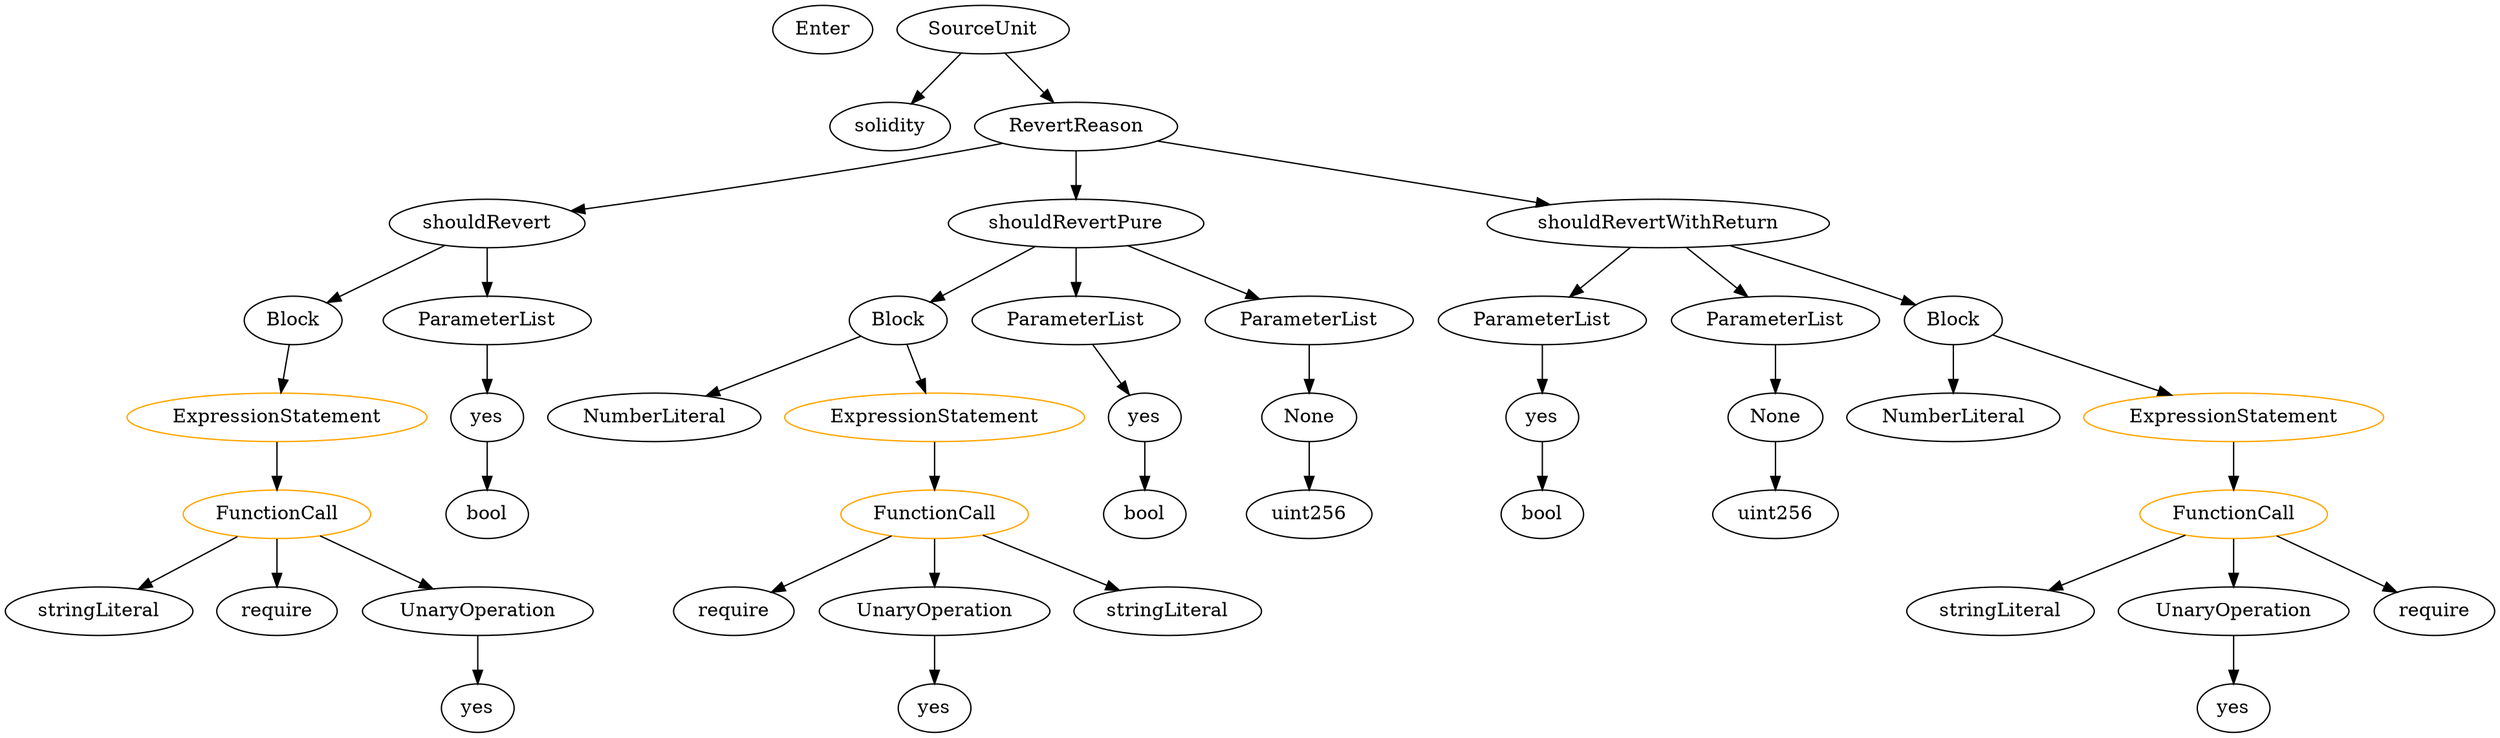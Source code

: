 strict digraph {
	graph [bb="0,0,1532.2,540"];
	node [label="\N"];
	Enter	[height=0.5,
		pos="507.06,522",
		width=0.83628];
	ElementaryTypeName_bool_2	[color=black,
		height=0.5,
		label=bool,
		pos="707.06,162",
		width=0.76697];
	Parameter_None_1	[color=black,
		height=0.5,
		label=None,
		pos="808.06,234",
		width=0.85014];
	ElementaryTypeName_uint256_1	[color=black,
		height=0.5,
		label=uint256,
		pos="808.06,162",
		width=1.0442];
	Parameter_None_1 -> ElementaryTypeName_uint256_1	[pos="e,808.06,180.1 808.06,215.7 808.06,208.41 808.06,199.73 808.06,191.54"];
	Identifier_yes_1	[color=black,
		height=0.5,
		label=yes,
		pos="1372.1,18",
		width=0.75];
	stringLiteral_Unnamed_1	[color=black,
		height=0.5,
		label=stringLiteral,
		pos="1230.1,90",
		width=1.5016];
	Block_Unnamed_2	[color=black,
		height=0.5,
		label=Block,
		pos="555.06,306",
		width=0.90558];
	NumberLiteral_Unnamed_1	[color=black,
		height=0.5,
		label=NumberLiteral,
		pos="404.06,234",
		width=1.765];
	Block_Unnamed_2 -> NumberLiteral_Unnamed_1	[pos="e,436.16,249.88 530.8,293.75 508.13,283.24 473.79,267.33 446.57,254.71"];
	ExpressionStatement_Unnamed_2	[color=orange,
		height=0.5,
		label=ExpressionStatement,
		pos="574.06,234",
		width=2.458];
	Block_Unnamed_2 -> ExpressionStatement_Unnamed_2	[pos="e,569.42,252.1 559.75,287.7 561.78,280.24 564.2,271.32 566.47,262.97"];
	stringLiteral_Unnamed	[color=black,
		height=0.5,
		label=stringLiteral,
		pos="54.058,90",
		width=1.5016];
	Identifier_require_2	[color=black,
		height=0.5,
		label=require,
		pos="450.06,90",
		width=1.0026];
	Identifier_yes	[color=black,
		height=0.5,
		label=yes,
		pos="286.06,18",
		width=0.75];
	Identifier_yes_2	[color=black,
		height=0.5,
		label=yes,
		pos="574.06,18",
		width=0.75];
	ElementaryTypeName_bool	[color=black,
		height=0.5,
		label=bool,
		pos="295.06,162",
		width=0.76697];
	SourceUnit_Unnamed	[color=black,
		height=0.5,
		label=SourceUnit,
		pos="608.06,522",
		width=1.46];
	PragmaDirective_solidity	[color=black,
		height=0.5,
		label=solidity,
		pos="548.06,450",
		width=1.0442];
	SourceUnit_Unnamed -> PragmaDirective_solidity	[pos="e,561.76,466.99 593.84,504.41 586.49,495.83 577.36,485.19 569.2,475.67"];
	ContractDefinition_RevertReason	[color=black,
		height=0.5,
		label=RevertReason,
		pos="667.06,450",
		width=1.7511];
	SourceUnit_Unnamed -> ContractDefinition_RevertReason	[pos="e,652.77,467.96 622.04,504.41 629.06,496.08 637.73,485.8 645.57,476.49"];
	UnaryOperation_Unnamed_2	[color=black,
		height=0.5,
		label=UnaryOperation,
		pos="574.06,90",
		width=1.9452];
	UnaryOperation_Unnamed_2 -> Identifier_yes_2	[pos="e,574.06,36.104 574.06,71.697 574.06,64.407 574.06,55.726 574.06,47.536"];
	NumberLiteral_Unnamed	[color=black,
		height=0.5,
		label=NumberLiteral,
		pos="1202.1,234",
		width=1.765];
	ParameterList_Unnamed_1	[color=black,
		height=0.5,
		label=ParameterList,
		pos="949.06,306",
		width=1.7095];
	Parameter_yes_1	[color=black,
		height=0.5,
		label=yes,
		pos="949.06,234",
		width=0.75];
	ParameterList_Unnamed_1 -> Parameter_yes_1	[pos="e,949.06,252.1 949.06,287.7 949.06,280.41 949.06,271.73 949.06,263.54"];
	FunctionCall_Unnamed_2	[color=orange,
		height=0.5,
		label=FunctionCall,
		pos="574.06,162",
		width=1.6125];
	FunctionCall_Unnamed_2 -> Identifier_require_2	[pos="e,473.45,104.21 546.85,145.64 528.15,135.08 503.21,121 483.33,109.78"];
	FunctionCall_Unnamed_2 -> UnaryOperation_Unnamed_2	[pos="e,574.06,108.1 574.06,143.7 574.06,136.41 574.06,127.73 574.06,119.54"];
	stringLiteral_Unnamed_2	[color=black,
		height=0.5,
		label=stringLiteral,
		pos="716.06,90",
		width=1.5016];
	FunctionCall_Unnamed_2 -> stringLiteral_Unnamed_2	[pos="e,686.96,105.35 604.17,146.15 625.35,135.71 653.9,121.64 676.85,110.33"];
	ExpressionStatement_Unnamed_1	[color=orange,
		height=0.5,
		label=ExpressionStatement,
		pos="1372.1,234",
		width=2.458];
	FunctionCall_Unnamed_1	[color=orange,
		height=0.5,
		label=FunctionCall,
		pos="1372.1,162",
		width=1.6125];
	ExpressionStatement_Unnamed_1 -> FunctionCall_Unnamed_1	[pos="e,1372.1,180.1 1372.1,215.7 1372.1,208.41 1372.1,199.73 1372.1,191.54"];
	FunctionDefinition_shouldRevert	[color=black,
		height=0.5,
		label=shouldRevert,
		pos="295.06,378",
		width=1.6679];
	Block_Unnamed	[color=black,
		height=0.5,
		label=Block,
		pos="173.06,306",
		width=0.90558];
	FunctionDefinition_shouldRevert -> Block_Unnamed	[pos="e,195.17,319.69 267.98,361.46 249.42,350.81 224.7,336.63 205.15,325.41"];
	ParameterList_Unnamed	[color=black,
		height=0.5,
		label=ParameterList,
		pos="295.06,306",
		width=1.7095];
	FunctionDefinition_shouldRevert -> ParameterList_Unnamed	[pos="e,295.06,324.1 295.06,359.7 295.06,352.41 295.06,343.73 295.06,335.54"];
	ParameterList_Unnamed_2	[color=black,
		height=0.5,
		label=ParameterList,
		pos="1090.1,306",
		width=1.7095];
	Parameter_None	[color=black,
		height=0.5,
		label=None,
		pos="1090.1,234",
		width=0.85014];
	ParameterList_Unnamed_2 -> Parameter_None	[pos="e,1090.1,252.1 1090.1,287.7 1090.1,280.41 1090.1,271.73 1090.1,263.54"];
	FunctionCall_Unnamed	[color=orange,
		height=0.5,
		label=FunctionCall,
		pos="162.06,162",
		width=1.6125];
	FunctionCall_Unnamed -> stringLiteral_Unnamed	[pos="e,77.842,106.42 137.82,145.29 122.85,135.59 103.44,123 87.07,112.4"];
	Identifier_require	[color=black,
		height=0.5,
		label=require,
		pos="162.06,90",
		width=1.0026];
	FunctionCall_Unnamed -> Identifier_require	[pos="e,162.06,108.1 162.06,143.7 162.06,136.41 162.06,127.73 162.06,119.54"];
	UnaryOperation_Unnamed	[color=black,
		height=0.5,
		label=UnaryOperation,
		pos="286.06,90",
		width=1.9452];
	FunctionCall_Unnamed -> UnaryOperation_Unnamed	[pos="e,258.05,106.81 189.27,145.64 206.55,135.88 229.17,123.11 248.19,112.38"];
	UnaryOperation_Unnamed -> Identifier_yes	[pos="e,286.06,36.104 286.06,71.697 286.06,64.407 286.06,55.726 286.06,47.536"];
	ElementaryTypeName_bool_1	[color=black,
		height=0.5,
		label=bool,
		pos="949.06,162",
		width=0.76697];
	Parameter_yes_1 -> ElementaryTypeName_bool_1	[pos="e,949.06,180.1 949.06,215.7 949.06,208.41 949.06,199.73 949.06,191.54"];
	Parameter_yes	[color=black,
		height=0.5,
		label=yes,
		pos="295.06,234",
		width=0.75];
	Parameter_yes -> ElementaryTypeName_bool	[pos="e,295.06,180.1 295.06,215.7 295.06,208.41 295.06,199.73 295.06,191.54"];
	FunctionDefinition_shouldRevertPure	[color=black,
		height=0.5,
		label=shouldRevertPure,
		pos="667.06,378",
		width=2.1392];
	FunctionDefinition_shouldRevertPure -> Block_Unnamed_2	[pos="e,576.03,320.1 641.08,360.76 624.55,350.43 603.07,337.01 585.7,326.15"];
	ParameterList_Unnamed_3	[color=black,
		height=0.5,
		label=ParameterList,
		pos="667.06,306",
		width=1.7095];
	FunctionDefinition_shouldRevertPure -> ParameterList_Unnamed_3	[pos="e,667.06,324.1 667.06,359.7 667.06,352.41 667.06,343.73 667.06,335.54"];
	ParameterList_Unnamed_4	[color=black,
		height=0.5,
		label=ParameterList,
		pos="808.06,306",
		width=1.7095];
	FunctionDefinition_shouldRevertPure -> ParameterList_Unnamed_4	[pos="e,777.97,321.94 698.7,361.29 719.17,351.13 745.99,337.81 767.95,326.91"];
	ExpressionStatement_Unnamed	[color=orange,
		height=0.5,
		label=ExpressionStatement,
		pos="162.06,234",
		width=2.458];
	ExpressionStatement_Unnamed -> FunctionCall_Unnamed	[pos="e,162.06,180.1 162.06,215.7 162.06,208.41 162.06,199.73 162.06,191.54"];
	UnaryOperation_Unnamed_1	[color=black,
		height=0.5,
		label=UnaryOperation,
		pos="1372.1,90",
		width=1.9452];
	UnaryOperation_Unnamed_1 -> Identifier_yes_1	[pos="e,1372.1,36.104 1372.1,71.697 1372.1,64.407 1372.1,55.726 1372.1,47.536"];
	Block_Unnamed_1	[color=black,
		height=0.5,
		label=Block,
		pos="1202.1,306",
		width=0.90558];
	Block_Unnamed_1 -> NumberLiteral_Unnamed	[pos="e,1202.1,252.1 1202.1,287.7 1202.1,280.41 1202.1,271.73 1202.1,263.54"];
	Block_Unnamed_1 -> ExpressionStatement_Unnamed_1	[pos="e,1334.1,250.62 1227.5,294.52 1252.9,284.07 1292.5,267.76 1323.9,254.85"];
	Parameter_yes_2	[color=black,
		height=0.5,
		label=yes,
		pos="707.06,234",
		width=0.75];
	Parameter_yes_2 -> ElementaryTypeName_bool_2	[pos="e,707.06,180.1 707.06,215.7 707.06,208.41 707.06,199.73 707.06,191.54"];
	FunctionCall_Unnamed_1 -> stringLiteral_Unnamed_1	[pos="e,1259.2,105.35 1341.9,146.15 1320.8,135.71 1292.2,121.64 1269.3,110.33"];
	FunctionCall_Unnamed_1 -> UnaryOperation_Unnamed_1	[pos="e,1372.1,108.1 1372.1,143.7 1372.1,136.41 1372.1,127.73 1372.1,119.54"];
	Identifier_require_1	[color=black,
		height=0.5,
		label=require,
		pos="1496.1,90",
		width=1.0026];
	FunctionCall_Unnamed_1 -> Identifier_require_1	[pos="e,1472.7,104.21 1399.3,145.64 1418,135.08 1442.9,121 1462.8,109.78"];
	ParameterList_Unnamed_3 -> Parameter_yes_2	[pos="e,697.74,251.31 676.74,288.05 681.33,280.03 686.91,270.26 692.03,261.3"];
	FunctionDefinition_shouldRevertWithReturn	[color=black,
		height=0.5,
		label=shouldRevertWithReturn,
		pos="1019.1,378",
		width=2.86];
	FunctionDefinition_shouldRevertWithReturn -> ParameterList_Unnamed_1	[pos="e,965.85,323.79 1002.1,360.05 993.6,351.54 983.13,341.07 973.74,331.68"];
	FunctionDefinition_shouldRevertWithReturn -> ParameterList_Unnamed_2	[pos="e,1073,323.79 1036.2,360.05 1044.9,351.54 1055.5,341.07 1065,331.68"];
	FunctionDefinition_shouldRevertWithReturn -> Block_Unnamed_1	[pos="e,1176.5,317.75 1062.4,361.28 1090.6,350.94 1128.1,336.97 1161.1,324 1162.8,323.32 1164.5,322.62 1166.3,321.9"];
	ParameterList_Unnamed_4 -> Parameter_None_1	[pos="e,808.06,252.1 808.06,287.7 808.06,280.41 808.06,271.73 808.06,263.54"];
	ExpressionStatement_Unnamed_2 -> FunctionCall_Unnamed_2	[pos="e,574.06,180.1 574.06,215.7 574.06,208.41 574.06,199.73 574.06,191.54"];
	Block_Unnamed -> ExpressionStatement_Unnamed	[pos="e,164.75,252.1 170.34,287.7 169.18,280.32 167.8,271.52 166.5,263.25"];
	ElementaryTypeName_uint256	[color=black,
		height=0.5,
		label=uint256,
		pos="1090.1,162",
		width=1.0442];
	Parameter_None -> ElementaryTypeName_uint256	[pos="e,1090.1,180.1 1090.1,215.7 1090.1,208.41 1090.1,199.73 1090.1,191.54"];
	ContractDefinition_RevertReason -> FunctionDefinition_shouldRevert	[pos="e,347.26,387.3 620.28,437.55 611.9,435.61 603.23,433.69 595.06,432 513.79,415.24 419.46,399.12 358.6,389.15"];
	ContractDefinition_RevertReason -> FunctionDefinition_shouldRevertPure	[pos="e,667.06,396.1 667.06,431.7 667.06,424.41 667.06,415.73 667.06,407.54"];
	ContractDefinition_RevertReason -> FunctionDefinition_shouldRevertWithReturn	[pos="e,952.95,392.15 717.87,438.9 776.57,427.22 873.8,407.89 941.87,394.35"];
	ParameterList_Unnamed -> Parameter_yes	[pos="e,295.06,252.1 295.06,287.7 295.06,280.41 295.06,271.73 295.06,263.54"];
}
